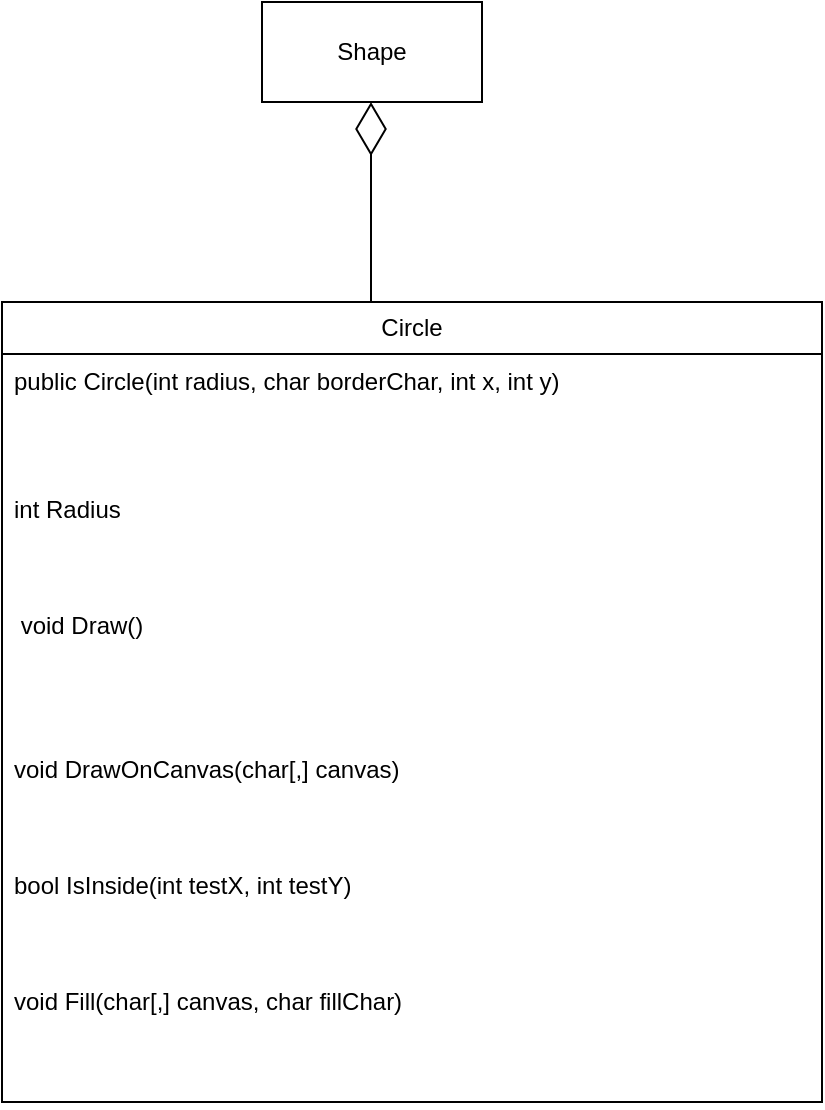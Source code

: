<mxfile version="24.4.0" type="device">
  <diagram name="Страница — 1" id="oNSQphY6V1C1J_sSc9nz">
    <mxGraphModel dx="1036" dy="614" grid="1" gridSize="10" guides="1" tooltips="1" connect="1" arrows="1" fold="1" page="1" pageScale="1" pageWidth="827" pageHeight="1169" math="0" shadow="0">
      <root>
        <mxCell id="0" />
        <mxCell id="1" parent="0" />
        <mxCell id="BUnVJWdyUu6qBVvsBm_c-1" value="Circle" style="swimlane;fontStyle=0;childLayout=stackLayout;horizontal=1;startSize=26;fillColor=none;horizontalStack=0;resizeParent=1;resizeParentMax=0;resizeLast=0;collapsible=1;marginBottom=0;whiteSpace=wrap;html=1;" parent="1" vertex="1">
          <mxGeometry x="320" y="200" width="410" height="400" as="geometry" />
        </mxCell>
        <mxCell id="BUnVJWdyUu6qBVvsBm_c-2" value="public Circle(int radius, char borderChar, int x, int y)" style="text;strokeColor=none;fillColor=none;align=left;verticalAlign=top;spacingLeft=4;spacingRight=4;overflow=hidden;rotatable=0;points=[[0,0.5],[1,0.5]];portConstraint=eastwest;whiteSpace=wrap;html=1;" parent="BUnVJWdyUu6qBVvsBm_c-1" vertex="1">
          <mxGeometry y="26" width="410" height="64" as="geometry" />
        </mxCell>
        <mxCell id="BUnVJWdyUu6qBVvsBm_c-3" value="int Radius" style="text;strokeColor=none;fillColor=none;align=left;verticalAlign=top;spacingLeft=4;spacingRight=4;overflow=hidden;rotatable=0;points=[[0,0.5],[1,0.5]];portConstraint=eastwest;whiteSpace=wrap;html=1;" parent="BUnVJWdyUu6qBVvsBm_c-1" vertex="1">
          <mxGeometry y="90" width="410" height="58" as="geometry" />
        </mxCell>
        <mxCell id="BUnVJWdyUu6qBVvsBm_c-4" value="&amp;nbsp;void Draw()" style="text;strokeColor=none;fillColor=none;align=left;verticalAlign=top;spacingLeft=4;spacingRight=4;overflow=hidden;rotatable=0;points=[[0,0.5],[1,0.5]];portConstraint=eastwest;whiteSpace=wrap;html=1;" parent="BUnVJWdyUu6qBVvsBm_c-1" vertex="1">
          <mxGeometry y="148" width="410" height="72" as="geometry" />
        </mxCell>
        <mxCell id="BUnVJWdyUu6qBVvsBm_c-5" value="void DrawOnCanvas(char[,] canvas)" style="text;strokeColor=none;fillColor=none;align=left;verticalAlign=top;spacingLeft=4;spacingRight=4;overflow=hidden;rotatable=0;points=[[0,0.5],[1,0.5]];portConstraint=eastwest;whiteSpace=wrap;html=1;" parent="BUnVJWdyUu6qBVvsBm_c-1" vertex="1">
          <mxGeometry y="220" width="410" height="58" as="geometry" />
        </mxCell>
        <mxCell id="BUnVJWdyUu6qBVvsBm_c-6" value="bool IsInside(int testX, int testY)" style="text;strokeColor=none;fillColor=none;align=left;verticalAlign=top;spacingLeft=4;spacingRight=4;overflow=hidden;rotatable=0;points=[[0,0.5],[1,0.5]];portConstraint=eastwest;whiteSpace=wrap;html=1;" parent="BUnVJWdyUu6qBVvsBm_c-1" vertex="1">
          <mxGeometry y="278" width="410" height="58" as="geometry" />
        </mxCell>
        <mxCell id="0InOw9W3q66LXrT3EfqM-1" value="void Fill(char[,] canvas, char fillChar)" style="text;strokeColor=none;fillColor=none;align=left;verticalAlign=top;spacingLeft=4;spacingRight=4;overflow=hidden;rotatable=0;points=[[0,0.5],[1,0.5]];portConstraint=eastwest;whiteSpace=wrap;html=1;" vertex="1" parent="BUnVJWdyUu6qBVvsBm_c-1">
          <mxGeometry y="336" width="410" height="64" as="geometry" />
        </mxCell>
        <mxCell id="BUnVJWdyUu6qBVvsBm_c-7" value="Shape" style="html=1;whiteSpace=wrap;" parent="1" vertex="1">
          <mxGeometry x="450" y="50" width="110" height="50" as="geometry" />
        </mxCell>
        <mxCell id="BUnVJWdyUu6qBVvsBm_c-8" value="" style="endArrow=diamondThin;endFill=0;endSize=24;html=1;rounded=0;" parent="1" edge="1">
          <mxGeometry width="160" relative="1" as="geometry">
            <mxPoint x="504.5" y="200" as="sourcePoint" />
            <mxPoint x="504.5" y="100" as="targetPoint" />
          </mxGeometry>
        </mxCell>
      </root>
    </mxGraphModel>
  </diagram>
</mxfile>
